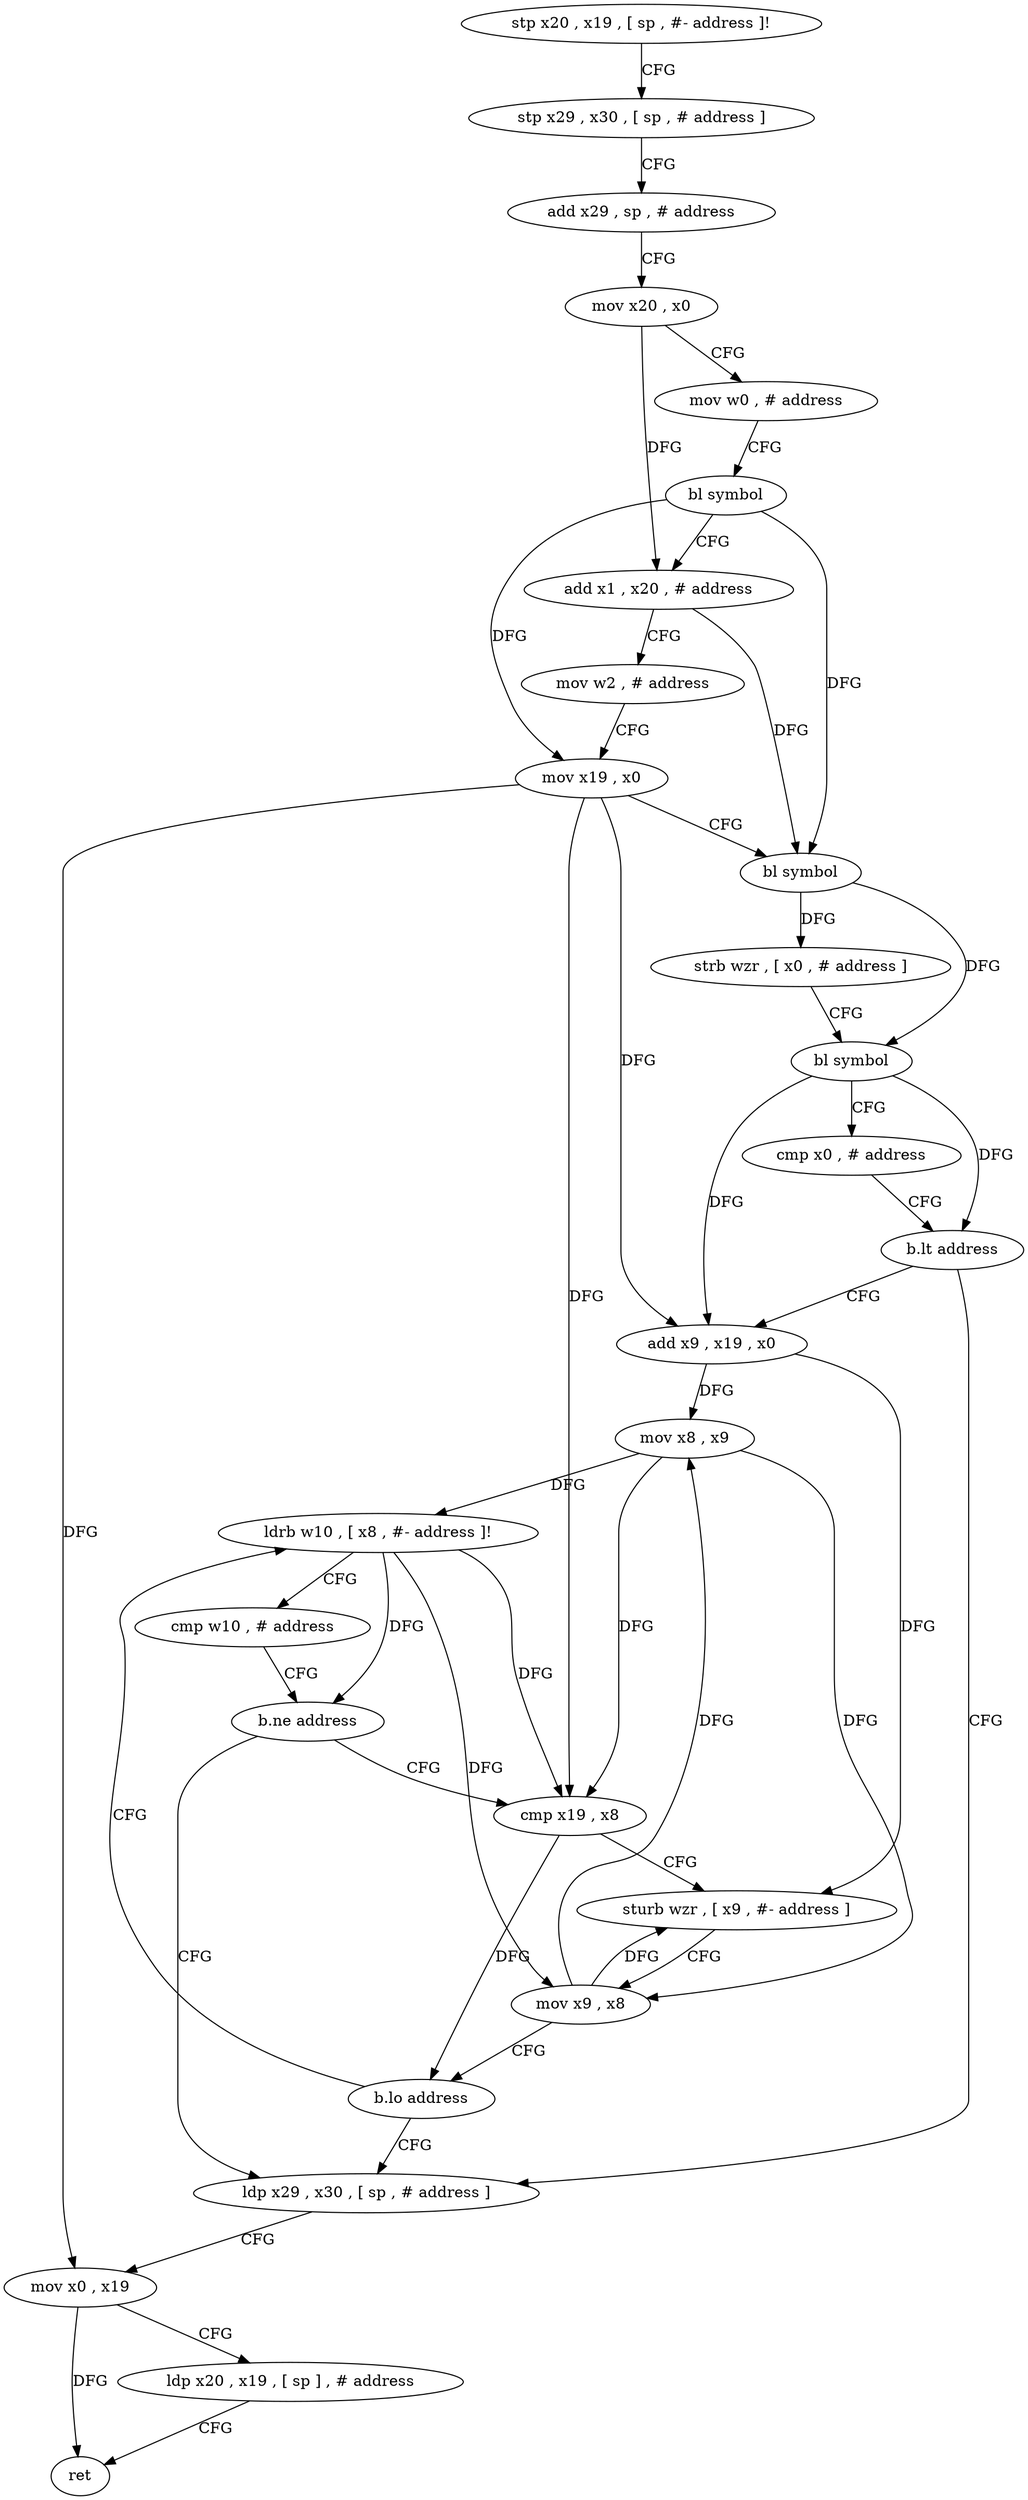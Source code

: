 digraph "func" {
"4211684" [label = "stp x20 , x19 , [ sp , #- address ]!" ]
"4211688" [label = "stp x29 , x30 , [ sp , # address ]" ]
"4211692" [label = "add x29 , sp , # address" ]
"4211696" [label = "mov x20 , x0" ]
"4211700" [label = "mov w0 , # address" ]
"4211704" [label = "bl symbol" ]
"4211708" [label = "add x1 , x20 , # address" ]
"4211712" [label = "mov w2 , # address" ]
"4211716" [label = "mov x19 , x0" ]
"4211720" [label = "bl symbol" ]
"4211724" [label = "strb wzr , [ x0 , # address ]" ]
"4211728" [label = "bl symbol" ]
"4211732" [label = "cmp x0 , # address" ]
"4211736" [label = "b.lt address" ]
"4211776" [label = "ldp x29 , x30 , [ sp , # address ]" ]
"4211740" [label = "add x9 , x19 , x0" ]
"4211780" [label = "mov x0 , x19" ]
"4211784" [label = "ldp x20 , x19 , [ sp ] , # address" ]
"4211788" [label = "ret" ]
"4211744" [label = "mov x8 , x9" ]
"4211748" [label = "ldrb w10 , [ x8 , #- address ]!" ]
"4211760" [label = "cmp x19 , x8" ]
"4211764" [label = "sturb wzr , [ x9 , #- address ]" ]
"4211768" [label = "mov x9 , x8" ]
"4211772" [label = "b.lo address" ]
"4211752" [label = "cmp w10 , # address" ]
"4211756" [label = "b.ne address" ]
"4211684" -> "4211688" [ label = "CFG" ]
"4211688" -> "4211692" [ label = "CFG" ]
"4211692" -> "4211696" [ label = "CFG" ]
"4211696" -> "4211700" [ label = "CFG" ]
"4211696" -> "4211708" [ label = "DFG" ]
"4211700" -> "4211704" [ label = "CFG" ]
"4211704" -> "4211708" [ label = "CFG" ]
"4211704" -> "4211716" [ label = "DFG" ]
"4211704" -> "4211720" [ label = "DFG" ]
"4211708" -> "4211712" [ label = "CFG" ]
"4211708" -> "4211720" [ label = "DFG" ]
"4211712" -> "4211716" [ label = "CFG" ]
"4211716" -> "4211720" [ label = "CFG" ]
"4211716" -> "4211780" [ label = "DFG" ]
"4211716" -> "4211740" [ label = "DFG" ]
"4211716" -> "4211760" [ label = "DFG" ]
"4211720" -> "4211724" [ label = "DFG" ]
"4211720" -> "4211728" [ label = "DFG" ]
"4211724" -> "4211728" [ label = "CFG" ]
"4211728" -> "4211732" [ label = "CFG" ]
"4211728" -> "4211736" [ label = "DFG" ]
"4211728" -> "4211740" [ label = "DFG" ]
"4211732" -> "4211736" [ label = "CFG" ]
"4211736" -> "4211776" [ label = "CFG" ]
"4211736" -> "4211740" [ label = "CFG" ]
"4211776" -> "4211780" [ label = "CFG" ]
"4211740" -> "4211744" [ label = "DFG" ]
"4211740" -> "4211764" [ label = "DFG" ]
"4211780" -> "4211784" [ label = "CFG" ]
"4211780" -> "4211788" [ label = "DFG" ]
"4211784" -> "4211788" [ label = "CFG" ]
"4211744" -> "4211748" [ label = "DFG" ]
"4211744" -> "4211760" [ label = "DFG" ]
"4211744" -> "4211768" [ label = "DFG" ]
"4211748" -> "4211752" [ label = "CFG" ]
"4211748" -> "4211760" [ label = "DFG" ]
"4211748" -> "4211768" [ label = "DFG" ]
"4211748" -> "4211756" [ label = "DFG" ]
"4211760" -> "4211764" [ label = "CFG" ]
"4211760" -> "4211772" [ label = "DFG" ]
"4211764" -> "4211768" [ label = "CFG" ]
"4211768" -> "4211772" [ label = "CFG" ]
"4211768" -> "4211744" [ label = "DFG" ]
"4211768" -> "4211764" [ label = "DFG" ]
"4211772" -> "4211748" [ label = "CFG" ]
"4211772" -> "4211776" [ label = "CFG" ]
"4211752" -> "4211756" [ label = "CFG" ]
"4211756" -> "4211776" [ label = "CFG" ]
"4211756" -> "4211760" [ label = "CFG" ]
}
